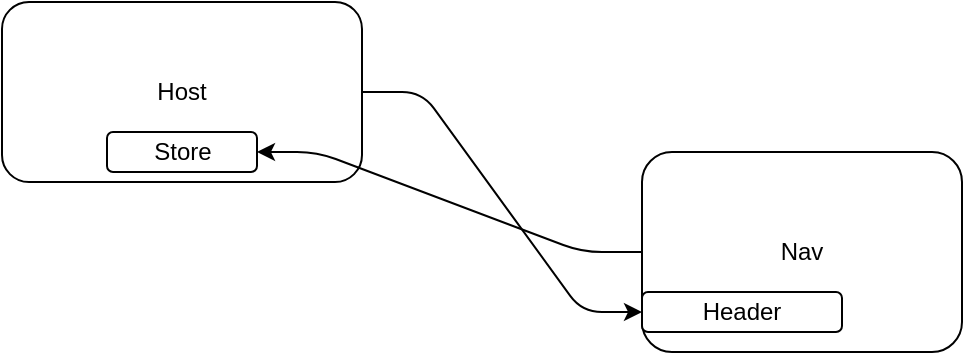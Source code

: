 <mxfile>
    <diagram id="Hl_ThhuBHEbysFyzvIMQ" name="Page-1">
        <mxGraphModel dx="746" dy="260" grid="1" gridSize="10" guides="1" tooltips="1" connect="1" arrows="1" fold="1" page="1" pageScale="1" pageWidth="850" pageHeight="1100" math="0" shadow="0">
            <root>
                <mxCell id="0"/>
                <mxCell id="1" parent="0"/>
                <mxCell id="7" style="edgeStyle=entityRelationEdgeStyle;html=1;" edge="1" parent="1" source="2" target="4">
                    <mxGeometry relative="1" as="geometry"/>
                </mxCell>
                <mxCell id="2" value="Host" style="rounded=1;whiteSpace=wrap;html=1;" vertex="1" parent="1">
                    <mxGeometry x="70" y="85" width="180" height="90" as="geometry"/>
                </mxCell>
                <mxCell id="8" style="edgeStyle=entityRelationEdgeStyle;html=1;" edge="1" parent="1" source="3" target="6">
                    <mxGeometry relative="1" as="geometry"/>
                </mxCell>
                <mxCell id="3" value="Nav" style="rounded=1;whiteSpace=wrap;html=1;" vertex="1" parent="1">
                    <mxGeometry x="390" y="160" width="160" height="100" as="geometry"/>
                </mxCell>
                <mxCell id="4" value="Header" style="rounded=1;whiteSpace=wrap;html=1;" vertex="1" parent="1">
                    <mxGeometry x="390" y="230" width="100" height="20" as="geometry"/>
                </mxCell>
                <mxCell id="6" value="Store" style="rounded=1;whiteSpace=wrap;html=1;" vertex="1" parent="1">
                    <mxGeometry x="122.5" y="150" width="75" height="20" as="geometry"/>
                </mxCell>
            </root>
        </mxGraphModel>
    </diagram>
</mxfile>